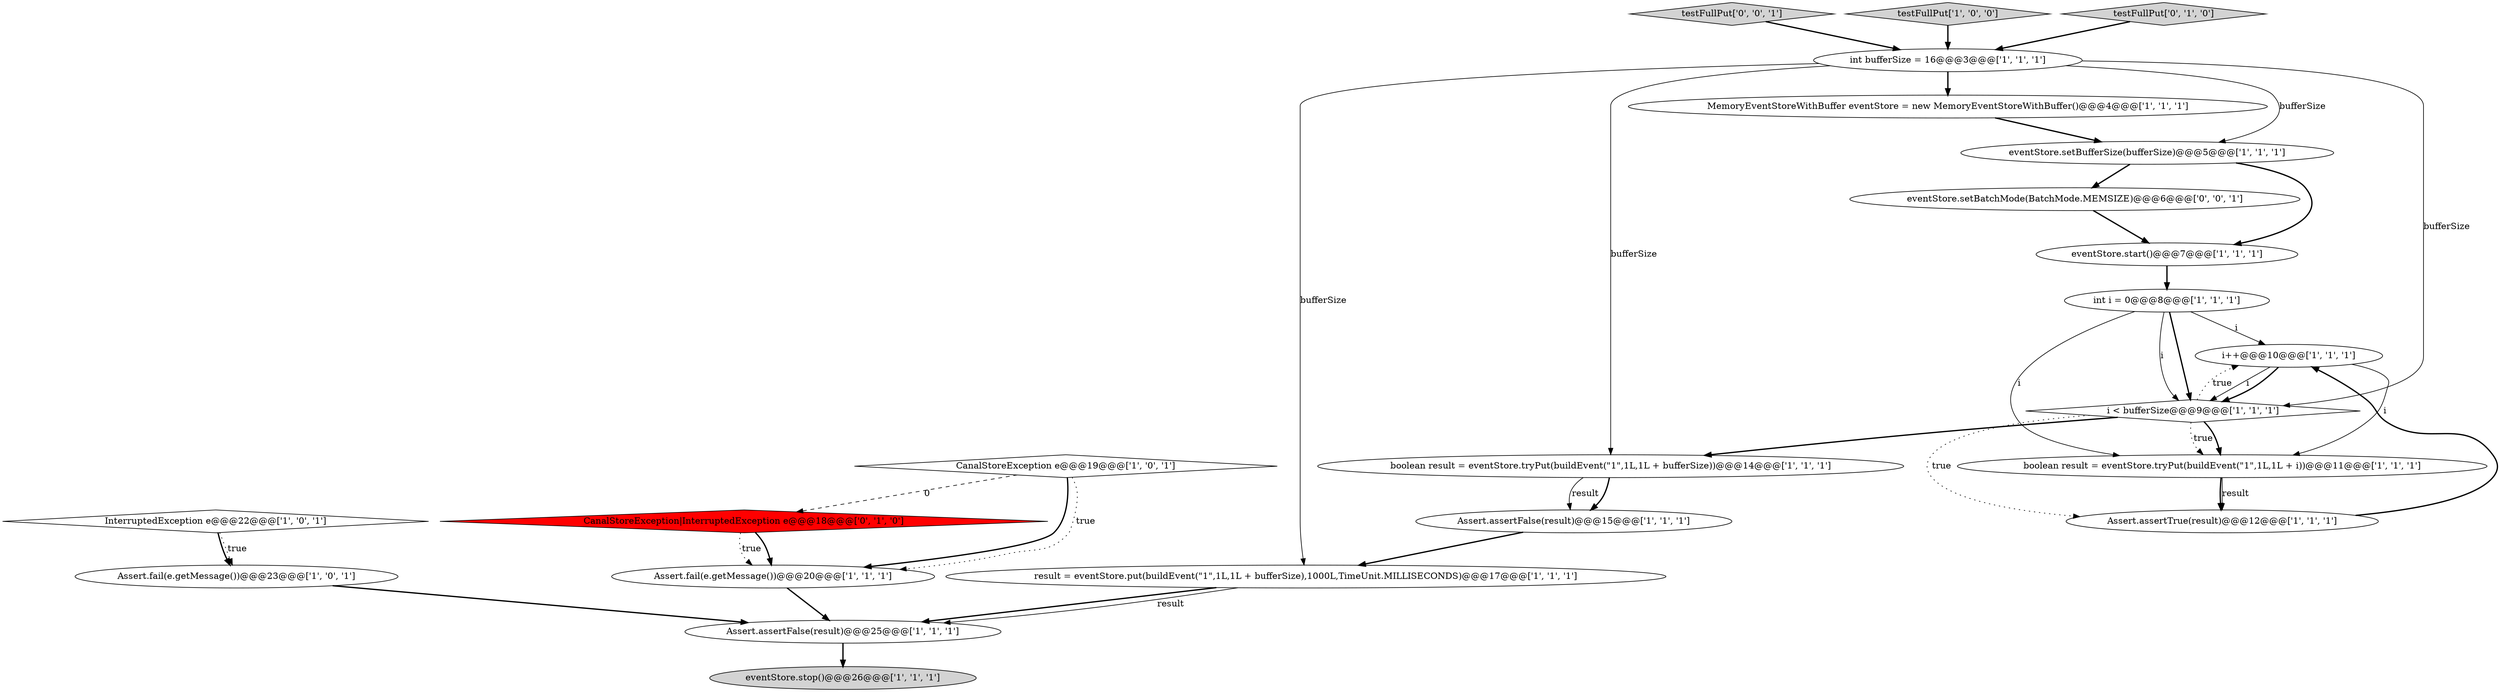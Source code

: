 digraph {
9 [style = filled, label = "result = eventStore.put(buildEvent(\"1\",1L,1L + bufferSize),1000L,TimeUnit.MILLISECONDS)@@@17@@@['1', '1', '1']", fillcolor = white, shape = ellipse image = "AAA0AAABBB1BBB"];
3 [style = filled, label = "eventStore.setBufferSize(bufferSize)@@@5@@@['1', '1', '1']", fillcolor = white, shape = ellipse image = "AAA0AAABBB1BBB"];
6 [style = filled, label = "Assert.assertFalse(result)@@@25@@@['1', '1', '1']", fillcolor = white, shape = ellipse image = "AAA0AAABBB1BBB"];
18 [style = filled, label = "InterruptedException e@@@22@@@['1', '0', '1']", fillcolor = white, shape = diamond image = "AAA0AAABBB1BBB"];
1 [style = filled, label = "Assert.fail(e.getMessage())@@@23@@@['1', '0', '1']", fillcolor = white, shape = ellipse image = "AAA0AAABBB1BBB"];
11 [style = filled, label = "eventStore.stop()@@@26@@@['1', '1', '1']", fillcolor = lightgray, shape = ellipse image = "AAA0AAABBB1BBB"];
12 [style = filled, label = "MemoryEventStoreWithBuffer eventStore = new MemoryEventStoreWithBuffer()@@@4@@@['1', '1', '1']", fillcolor = white, shape = ellipse image = "AAA0AAABBB1BBB"];
21 [style = filled, label = "eventStore.setBatchMode(BatchMode.MEMSIZE)@@@6@@@['0', '0', '1']", fillcolor = white, shape = ellipse image = "AAA0AAABBB3BBB"];
16 [style = filled, label = "CanalStoreException e@@@19@@@['1', '0', '1']", fillcolor = white, shape = diamond image = "AAA0AAABBB1BBB"];
4 [style = filled, label = "Assert.assertTrue(result)@@@12@@@['1', '1', '1']", fillcolor = white, shape = ellipse image = "AAA0AAABBB1BBB"];
7 [style = filled, label = "int i = 0@@@8@@@['1', '1', '1']", fillcolor = white, shape = ellipse image = "AAA0AAABBB1BBB"];
13 [style = filled, label = "Assert.fail(e.getMessage())@@@20@@@['1', '1', '1']", fillcolor = white, shape = ellipse image = "AAA0AAABBB1BBB"];
20 [style = filled, label = "CanalStoreException|InterruptedException e@@@18@@@['0', '1', '0']", fillcolor = red, shape = diamond image = "AAA1AAABBB2BBB"];
14 [style = filled, label = "i++@@@10@@@['1', '1', '1']", fillcolor = white, shape = ellipse image = "AAA0AAABBB1BBB"];
15 [style = filled, label = "Assert.assertFalse(result)@@@15@@@['1', '1', '1']", fillcolor = white, shape = ellipse image = "AAA0AAABBB1BBB"];
22 [style = filled, label = "testFullPut['0', '0', '1']", fillcolor = lightgray, shape = diamond image = "AAA0AAABBB3BBB"];
8 [style = filled, label = "boolean result = eventStore.tryPut(buildEvent(\"1\",1L,1L + bufferSize))@@@14@@@['1', '1', '1']", fillcolor = white, shape = ellipse image = "AAA0AAABBB1BBB"];
2 [style = filled, label = "testFullPut['1', '0', '0']", fillcolor = lightgray, shape = diamond image = "AAA0AAABBB1BBB"];
0 [style = filled, label = "eventStore.start()@@@7@@@['1', '1', '1']", fillcolor = white, shape = ellipse image = "AAA0AAABBB1BBB"];
10 [style = filled, label = "int bufferSize = 16@@@3@@@['1', '1', '1']", fillcolor = white, shape = ellipse image = "AAA0AAABBB1BBB"];
19 [style = filled, label = "testFullPut['0', '1', '0']", fillcolor = lightgray, shape = diamond image = "AAA0AAABBB2BBB"];
17 [style = filled, label = "boolean result = eventStore.tryPut(buildEvent(\"1\",1L,1L + i))@@@11@@@['1', '1', '1']", fillcolor = white, shape = ellipse image = "AAA0AAABBB1BBB"];
5 [style = filled, label = "i < bufferSize@@@9@@@['1', '1', '1']", fillcolor = white, shape = diamond image = "AAA0AAABBB1BBB"];
5->17 [style = dotted, label="true"];
5->8 [style = bold, label=""];
10->8 [style = solid, label="bufferSize"];
14->5 [style = solid, label="i"];
4->14 [style = bold, label=""];
16->13 [style = bold, label=""];
5->14 [style = dotted, label="true"];
20->13 [style = bold, label=""];
8->15 [style = bold, label=""];
21->0 [style = bold, label=""];
16->13 [style = dotted, label="true"];
14->17 [style = solid, label="i"];
18->1 [style = dotted, label="true"];
10->9 [style = solid, label="bufferSize"];
19->10 [style = bold, label=""];
2->10 [style = bold, label=""];
5->17 [style = bold, label=""];
3->0 [style = bold, label=""];
5->4 [style = dotted, label="true"];
9->6 [style = bold, label=""];
0->7 [style = bold, label=""];
7->5 [style = solid, label="i"];
7->17 [style = solid, label="i"];
7->5 [style = bold, label=""];
1->6 [style = bold, label=""];
10->5 [style = solid, label="bufferSize"];
18->1 [style = bold, label=""];
10->12 [style = bold, label=""];
15->9 [style = bold, label=""];
10->3 [style = solid, label="bufferSize"];
6->11 [style = bold, label=""];
22->10 [style = bold, label=""];
8->15 [style = solid, label="result"];
17->4 [style = solid, label="result"];
3->21 [style = bold, label=""];
20->13 [style = dotted, label="true"];
12->3 [style = bold, label=""];
13->6 [style = bold, label=""];
9->6 [style = solid, label="result"];
17->4 [style = bold, label=""];
7->14 [style = solid, label="i"];
14->5 [style = bold, label=""];
16->20 [style = dashed, label="0"];
}
